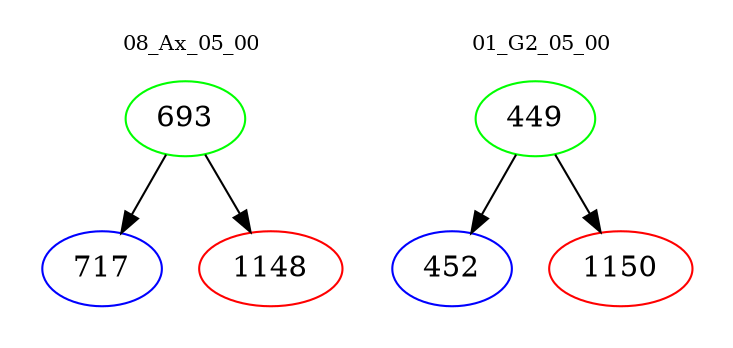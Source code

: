 digraph{
subgraph cluster_0 {
color = white
label = "08_Ax_05_00";
fontsize=10;
T0_693 [label="693", color="green"]
T0_693 -> T0_717 [color="black"]
T0_717 [label="717", color="blue"]
T0_693 -> T0_1148 [color="black"]
T0_1148 [label="1148", color="red"]
}
subgraph cluster_1 {
color = white
label = "01_G2_05_00";
fontsize=10;
T1_449 [label="449", color="green"]
T1_449 -> T1_452 [color="black"]
T1_452 [label="452", color="blue"]
T1_449 -> T1_1150 [color="black"]
T1_1150 [label="1150", color="red"]
}
}
